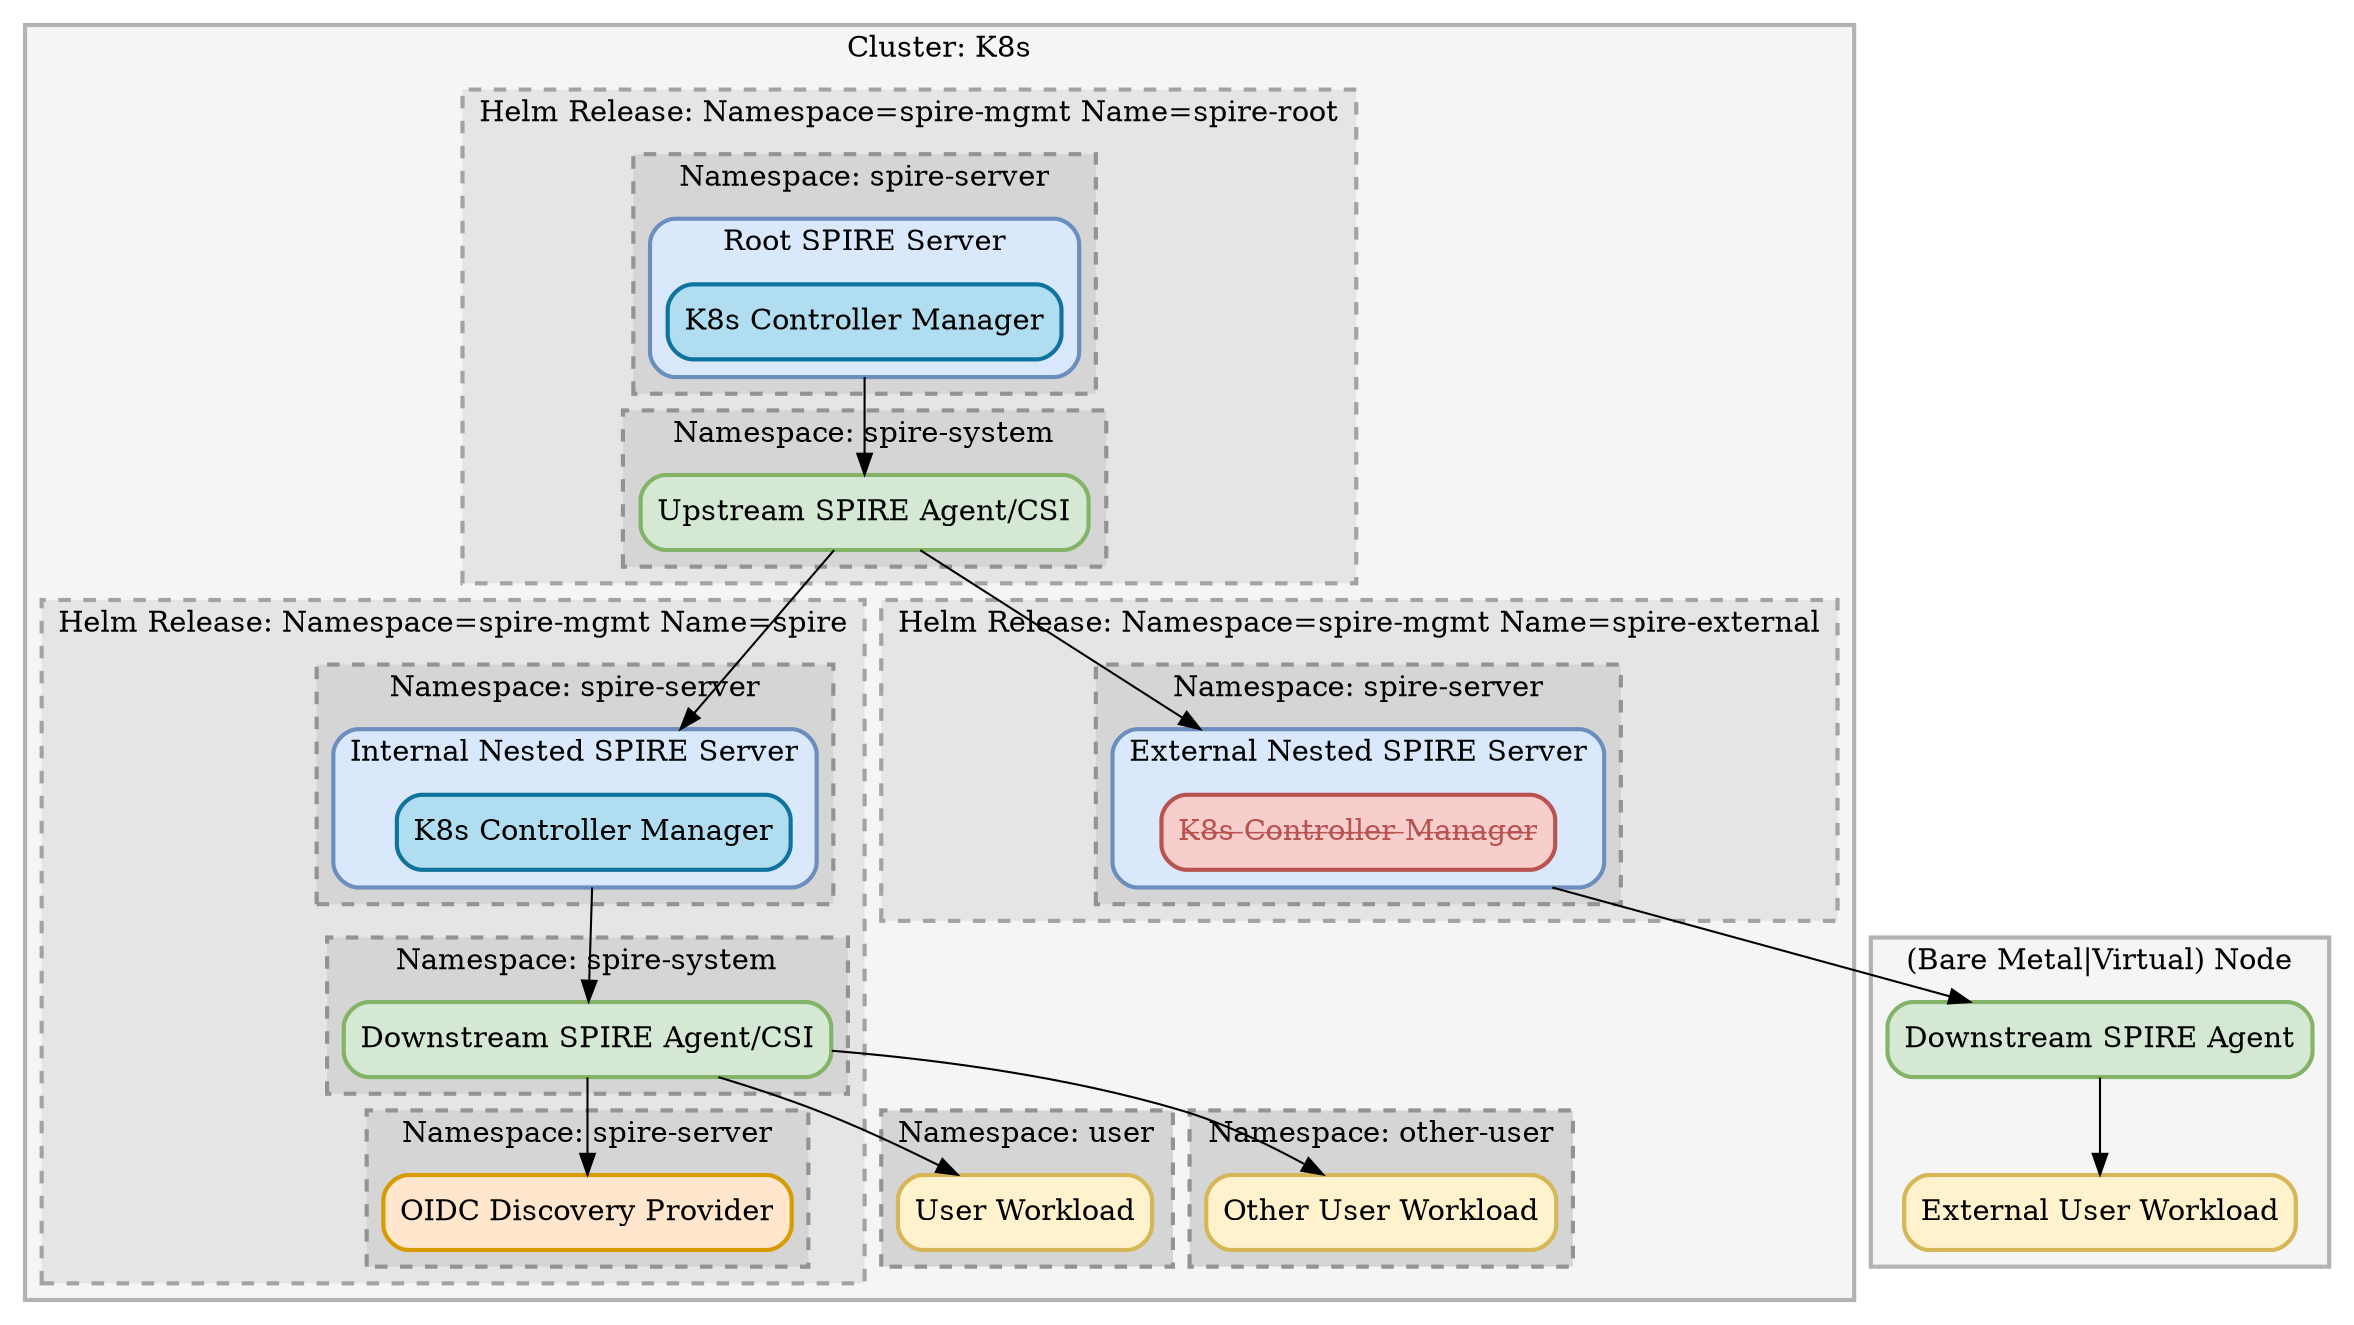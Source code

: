 digraph G {
  compound=true;
  subgraph cluster_baremetal {
    label="(Bare Metal|Virtual) Node"
    style="filled,solid,bold";
    color="#b3b3b3";
    fillcolor="#f5f5f5";
    spireDownstreamAgent3 [label="Downstream SPIRE Agent",shape="box",style="rounded,solid,filled,bold",color="#82b366",fillcolor="#d5e8d4"];
    userWorkload3 [label="External User Workload",shape="box",style="rounded,solid,filled,bold",color="#d6b656",fillcolor="#fff2cc"];
  }
  subgraph cluster_k8s {
    label="Cluster: K8s";
    style="filled,solid,bold";
    color="#b3b3b3";
    fillcolor="#f5f5f5";
    subgraph cluster_root_release {
      label="Helm Release: Namespace=spire-mgmt Name=spire-root";
      style="filled,dashed,bold";
      color="#a3a3a3";
      fillcolor="#e5e5e5";
      subgraph cluster_ns_root_server {
        style="filled,dashed,bold";
        color="#939393";
        fillcolor="#d5d5d5";
        label="Namespace: spire-server"
        subgraph cluster_ns_root_server_obj {
          style="filled,rounded,bold";
          color="#6c8ebf";
          fillcolor="#dae8fc";
          label="Root SPIRE Server"
          spireRoot [label="K8s Controller Manager",shape="record",style="rounded,solid,filled,bold",color="#10739e",fillcolor="#b1ddf0"];
        }
      }
      subgraph cluster_ns_1_system {
        style="filled,dashed,bold";
        color="#939393";
        fillcolor="#d5d5d5";
        label="Namespace: spire-system"
        spireUpstreamAgent1 [label="Upstream SPIRE Agent/CSI",shape="box",style="rounded,solid,filled,bold",color="#82b366",fillcolor="#d5e8d4"];
      }
    }
    subgraph cluster_nested1_release {
      label="Helm Release: Namespace=spire-mgmt Name=spire"
      style="filled,dashed,bold";
      color="#a3a3a3";
      fillcolor="#e5e5e5";
      subgraph cluster_ns_nested1_server {
        style="filled,dashed,bold";
        color="#939393";
        fillcolor="#d5d5d5";
        label="Namespace: spire-server";
        subgraph cluster_ns_internal_server_obj {
          style="filled,rounded,bold";
          color="#6c8ebf";
          fillcolor="#dae8fc";
          label="Internal Nested SPIRE Server"
          spireServerNested1 [label="K8s Controller Manager",shape="record",style="rounded,solid,filled,bold",color="#10739e",fillcolor="#b1ddf0"];
        }
      }
      subgraph cluster_ns_nested1_system {
        style="filled,dashed,bold";
        color="#939393";
        fillcolor="#d5d5d5";
        label="Namespace: spire-system";
        spireDownstreamAgent1 [label="Downstream SPIRE Agent/CSI",shape="box",style="rounded,solid,filled,bold",color="#82b366",fillcolor="#d5e8d4"];
      }
      subgraph cluster_ns_nested1_system2 {
        style="filled,dashed,bold";
        color="#939393";
        fillcolor="#d5d5d5";
        label="Namespace: spire-server";
        oidc [label="OIDC Discovery Provider",shape="box",style="rounded,solid,filled,bold",color="#d79b00",fillcolor="#ffe6cc"];
      }
    }
    subgraph cluster_ns_nested2_system {
      style="filled,dashed,bold";
      color="#939393";
      fillcolor="#d5d5d5";
      label="Namespace: user";
      userWorkload1 [label="User Workload",shape="box",style="rounded,solid,filled,bold",color="#d6b656",fillcolor="#fff2cc"];
    }
    subgraph cluster_ns_nested2_system2 {
      style="filled,dashed,bold";
      color="#939393";
      fillcolor="#d5d5d5";
      label="Namespace: other-user";
      userWorkload2 [label="Other User Workload",shape="box",style="rounded,solid,filled,bold",color="#d6b656",fillcolor="#fff2cc"];
    }
    subgraph cluster_nested3_release {
      label="Helm Release: Namespace=spire-mgmt Name=spire-external"
      style="filled,dashed,bold";
      color="#a3a3a3";
      fillcolor="#e5e5e5";
      subgraph cluster_ns_nested3_system {
        style="filled,dashed,bold";
        color="#939393";
        fillcolor="#d5d5d5";
        label="Namespace: spire-server";
        subgraph cluster_ns_external_server_obj {
          style="filled,rounded,bold";
          color="#6c8ebf";
          fillcolor="#dae8fc";
          label="External Nested SPIRE Server"
          spireServerNested2 [label="K̶8̶s̶ ̶C̶o̶n̶t̶r̶o̶l̶l̶e̶r̶ ̶M̶a̶n̶a̶g̶e̶r̶",shape="record",style="rounded,solid,filled,bold",fontcolor="#b85450",color="#b85450",fillcolor="#f8cecc"];
        }
      }
    }
    spireRoot -> spireUpstreamAgent1 [ltail=cluster_ns_root_server_obj];
    spireUpstreamAgent1 -> spireServerNested1 [lhead=cluster_ns_internal_server_obj];
    spireServerNested1 -> spireDownstreamAgent1 [ltail=cluster_ns_internal_server_obj];
    spireDownstreamAgent1 -> userWorkload1;
    spireDownstreamAgent1 -> userWorkload2;
    spireUpstreamAgent1 -> spireServerNested2 [lhead=cluster_ns_external_server_obj];
    spireServerNested2 -> spireDownstreamAgent3 [ltail=cluster_ns_external_server_obj];
    spireDownstreamAgent3 -> userWorkload3;
    spireDownstreamAgent1 -> oidc;
  }
}
